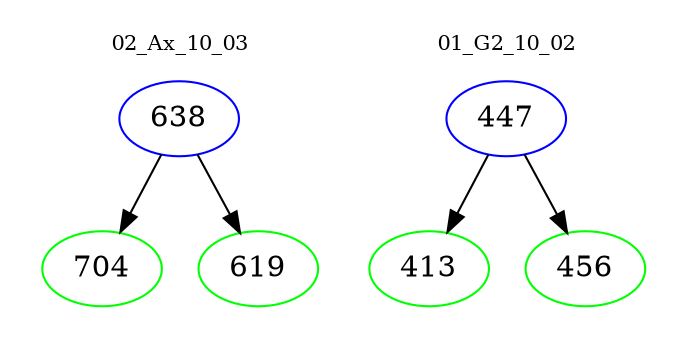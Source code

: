 digraph{
subgraph cluster_0 {
color = white
label = "02_Ax_10_03";
fontsize=10;
T0_638 [label="638", color="blue"]
T0_638 -> T0_704 [color="black"]
T0_704 [label="704", color="green"]
T0_638 -> T0_619 [color="black"]
T0_619 [label="619", color="green"]
}
subgraph cluster_1 {
color = white
label = "01_G2_10_02";
fontsize=10;
T1_447 [label="447", color="blue"]
T1_447 -> T1_413 [color="black"]
T1_413 [label="413", color="green"]
T1_447 -> T1_456 [color="black"]
T1_456 [label="456", color="green"]
}
}
